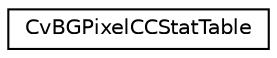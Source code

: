 digraph "Graphical Class Hierarchy"
{
 // LATEX_PDF_SIZE
  edge [fontname="Helvetica",fontsize="10",labelfontname="Helvetica",labelfontsize="10"];
  node [fontname="Helvetica",fontsize="10",shape=record];
  rankdir="LR";
  Node0 [label="CvBGPixelCCStatTable",height=0.2,width=0.4,color="black", fillcolor="white", style="filled",URL="$struct_cv_b_g_pixel_c_c_stat_table.html",tooltip=" "];
}
